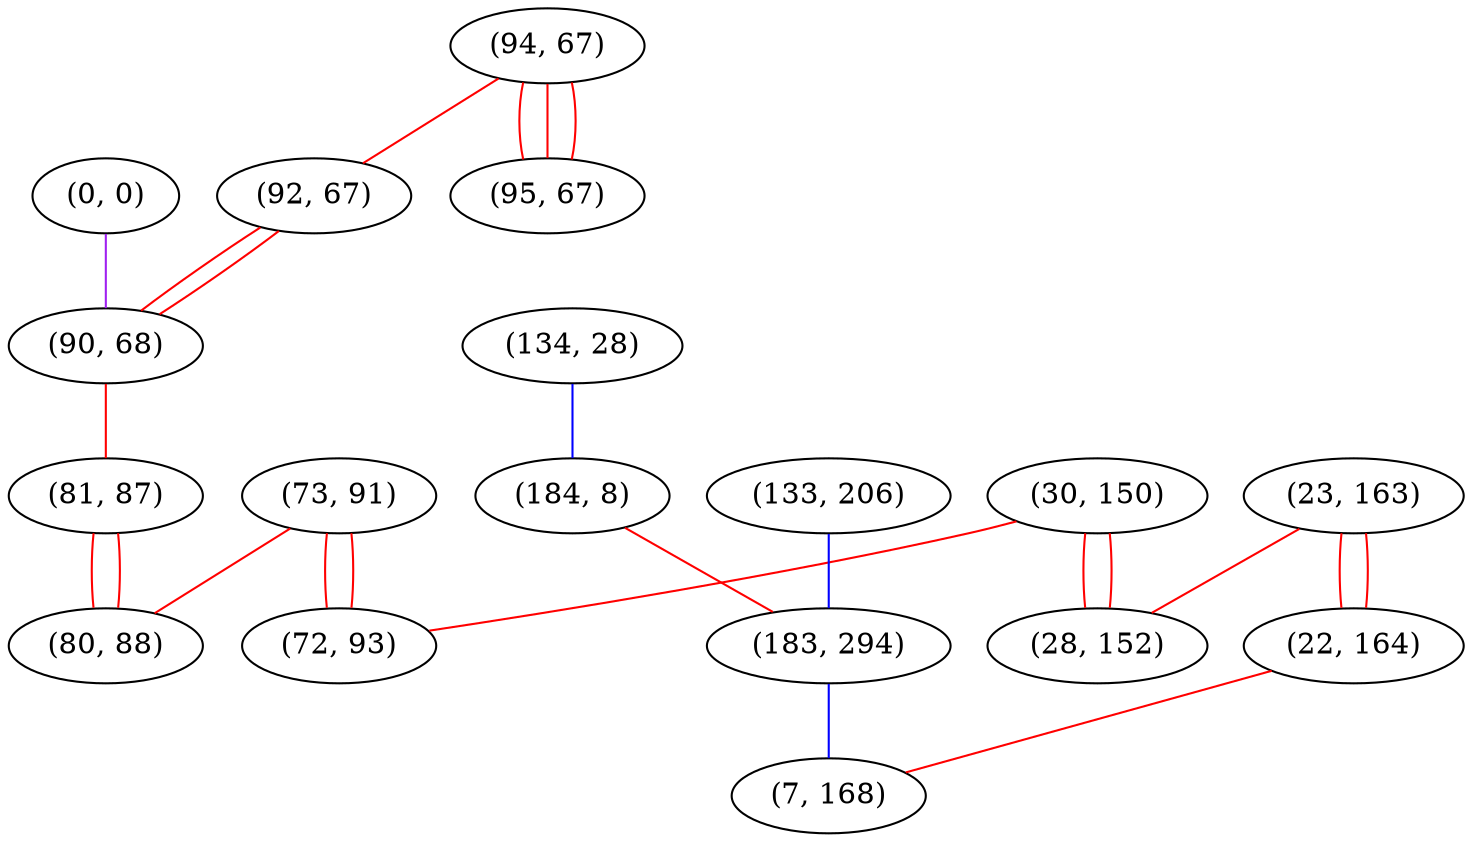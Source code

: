 graph "" {
"(73, 91)";
"(0, 0)";
"(23, 163)";
"(94, 67)";
"(134, 28)";
"(92, 67)";
"(30, 150)";
"(133, 206)";
"(22, 164)";
"(184, 8)";
"(72, 93)";
"(90, 68)";
"(81, 87)";
"(95, 67)";
"(183, 294)";
"(80, 88)";
"(7, 168)";
"(28, 152)";
"(73, 91)" -- "(80, 88)"  [color=red, key=0, weight=1];
"(73, 91)" -- "(72, 93)"  [color=red, key=0, weight=1];
"(73, 91)" -- "(72, 93)"  [color=red, key=1, weight=1];
"(0, 0)" -- "(90, 68)"  [color=purple, key=0, weight=4];
"(23, 163)" -- "(22, 164)"  [color=red, key=0, weight=1];
"(23, 163)" -- "(22, 164)"  [color=red, key=1, weight=1];
"(23, 163)" -- "(28, 152)"  [color=red, key=0, weight=1];
"(94, 67)" -- "(95, 67)"  [color=red, key=0, weight=1];
"(94, 67)" -- "(95, 67)"  [color=red, key=1, weight=1];
"(94, 67)" -- "(95, 67)"  [color=red, key=2, weight=1];
"(94, 67)" -- "(92, 67)"  [color=red, key=0, weight=1];
"(134, 28)" -- "(184, 8)"  [color=blue, key=0, weight=3];
"(92, 67)" -- "(90, 68)"  [color=red, key=0, weight=1];
"(92, 67)" -- "(90, 68)"  [color=red, key=1, weight=1];
"(30, 150)" -- "(72, 93)"  [color=red, key=0, weight=1];
"(30, 150)" -- "(28, 152)"  [color=red, key=0, weight=1];
"(30, 150)" -- "(28, 152)"  [color=red, key=1, weight=1];
"(133, 206)" -- "(183, 294)"  [color=blue, key=0, weight=3];
"(22, 164)" -- "(7, 168)"  [color=red, key=0, weight=1];
"(184, 8)" -- "(183, 294)"  [color=red, key=0, weight=1];
"(90, 68)" -- "(81, 87)"  [color=red, key=0, weight=1];
"(81, 87)" -- "(80, 88)"  [color=red, key=0, weight=1];
"(81, 87)" -- "(80, 88)"  [color=red, key=1, weight=1];
"(183, 294)" -- "(7, 168)"  [color=blue, key=0, weight=3];
}
